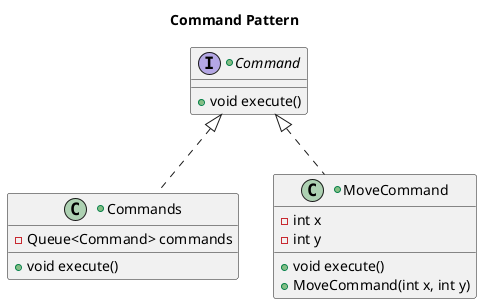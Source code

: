 @startuml
title Command Pattern

+interface Command {
    + void execute()
 }

+class Commands implements Command {
    - Queue<Command> commands
    + void execute()
}

+class MoveCommand implements Command {
    - int x
    - int y
    + void execute()
    + MoveCommand(int x, int y)
}

@enduml